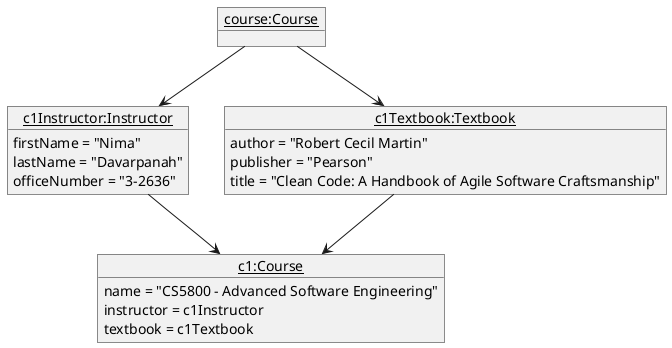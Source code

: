 @startuml
object "<u>course:Course</u>" as c{
}
object "<u>c1:Course</u>" as c1{
name = "CS5800 - Advanced Software Engineering"
instructor = c1Instructor
textbook = c1Textbook
}
object "<u>c1Instructor:Instructor</u>" as i1{
firstName = "Nima"
lastName = "Davarpanah"
officeNumber = "3-2636"
}
object "<u>c1Textbook:Textbook</u>" as t1{
author = "Robert Cecil Martin"
publisher = "Pearson"
title = "Clean Code: A Handbook of Agile Software Craftsmanship"
}

c --> i1
c --> t1
i1 --> c1
t1 --> c1

@enduml
